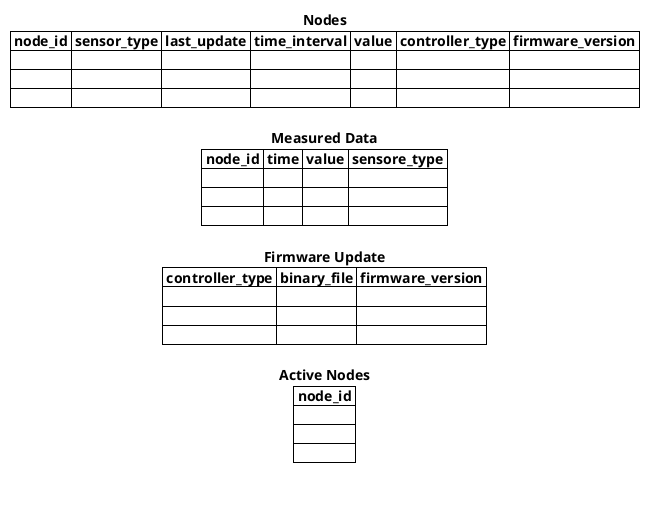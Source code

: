 @startuml Data Strucures
skinparam titleFontSize 14
title
Nodes
|= node_id |= sensor_type |= last_update |= time_interval |= value |= controller_type |= firmware_version |
|  | | | | |
|  | | | | |
|  | | | | |

Measured Data
|= node_id |= time |= value |= sensore_type |
| | | | |
| | | | |
| | | | |

Firmware Update
|= controller_type |= binary_file |= firmware_version |
| | | |
| | | |
| | | |

Active Nodes
|= node_id |
| |
| |
| |


end title
@enduml